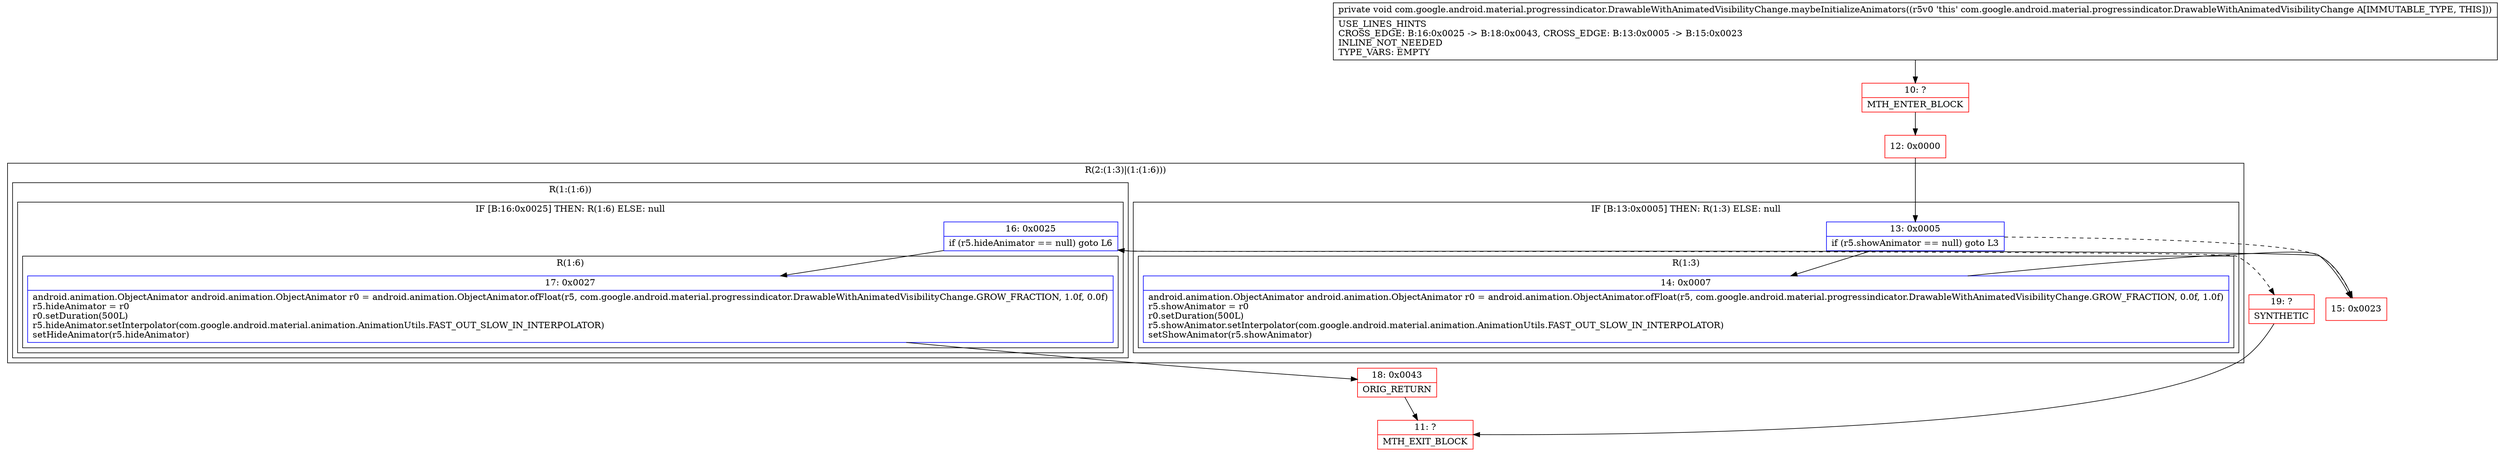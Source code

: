 digraph "CFG forcom.google.android.material.progressindicator.DrawableWithAnimatedVisibilityChange.maybeInitializeAnimators()V" {
subgraph cluster_Region_189018614 {
label = "R(2:(1:3)|(1:(1:6)))";
node [shape=record,color=blue];
subgraph cluster_IfRegion_1372348007 {
label = "IF [B:13:0x0005] THEN: R(1:3) ELSE: null";
node [shape=record,color=blue];
Node_13 [shape=record,label="{13\:\ 0x0005|if (r5.showAnimator == null) goto L3\l}"];
subgraph cluster_Region_1403483254 {
label = "R(1:3)";
node [shape=record,color=blue];
Node_14 [shape=record,label="{14\:\ 0x0007|android.animation.ObjectAnimator android.animation.ObjectAnimator r0 = android.animation.ObjectAnimator.ofFloat(r5, com.google.android.material.progressindicator.DrawableWithAnimatedVisibilityChange.GROW_FRACTION, 0.0f, 1.0f)\lr5.showAnimator = r0\lr0.setDuration(500L)\lr5.showAnimator.setInterpolator(com.google.android.material.animation.AnimationUtils.FAST_OUT_SLOW_IN_INTERPOLATOR)\lsetShowAnimator(r5.showAnimator)\l}"];
}
}
subgraph cluster_Region_1164133140 {
label = "R(1:(1:6))";
node [shape=record,color=blue];
subgraph cluster_IfRegion_390813895 {
label = "IF [B:16:0x0025] THEN: R(1:6) ELSE: null";
node [shape=record,color=blue];
Node_16 [shape=record,label="{16\:\ 0x0025|if (r5.hideAnimator == null) goto L6\l}"];
subgraph cluster_Region_149767558 {
label = "R(1:6)";
node [shape=record,color=blue];
Node_17 [shape=record,label="{17\:\ 0x0027|android.animation.ObjectAnimator android.animation.ObjectAnimator r0 = android.animation.ObjectAnimator.ofFloat(r5, com.google.android.material.progressindicator.DrawableWithAnimatedVisibilityChange.GROW_FRACTION, 1.0f, 0.0f)\lr5.hideAnimator = r0\lr0.setDuration(500L)\lr5.hideAnimator.setInterpolator(com.google.android.material.animation.AnimationUtils.FAST_OUT_SLOW_IN_INTERPOLATOR)\lsetHideAnimator(r5.hideAnimator)\l}"];
}
}
}
}
Node_10 [shape=record,color=red,label="{10\:\ ?|MTH_ENTER_BLOCK\l}"];
Node_12 [shape=record,color=red,label="{12\:\ 0x0000}"];
Node_15 [shape=record,color=red,label="{15\:\ 0x0023}"];
Node_18 [shape=record,color=red,label="{18\:\ 0x0043|ORIG_RETURN\l}"];
Node_11 [shape=record,color=red,label="{11\:\ ?|MTH_EXIT_BLOCK\l}"];
Node_19 [shape=record,color=red,label="{19\:\ ?|SYNTHETIC\l}"];
MethodNode[shape=record,label="{private void com.google.android.material.progressindicator.DrawableWithAnimatedVisibilityChange.maybeInitializeAnimators((r5v0 'this' com.google.android.material.progressindicator.DrawableWithAnimatedVisibilityChange A[IMMUTABLE_TYPE, THIS]))  | USE_LINES_HINTS\lCROSS_EDGE: B:16:0x0025 \-\> B:18:0x0043, CROSS_EDGE: B:13:0x0005 \-\> B:15:0x0023\lINLINE_NOT_NEEDED\lTYPE_VARS: EMPTY\l}"];
MethodNode -> Node_10;Node_13 -> Node_14;
Node_13 -> Node_15[style=dashed];
Node_14 -> Node_15;
Node_16 -> Node_17;
Node_16 -> Node_19[style=dashed];
Node_17 -> Node_18;
Node_10 -> Node_12;
Node_12 -> Node_13;
Node_15 -> Node_16;
Node_18 -> Node_11;
Node_19 -> Node_11;
}

